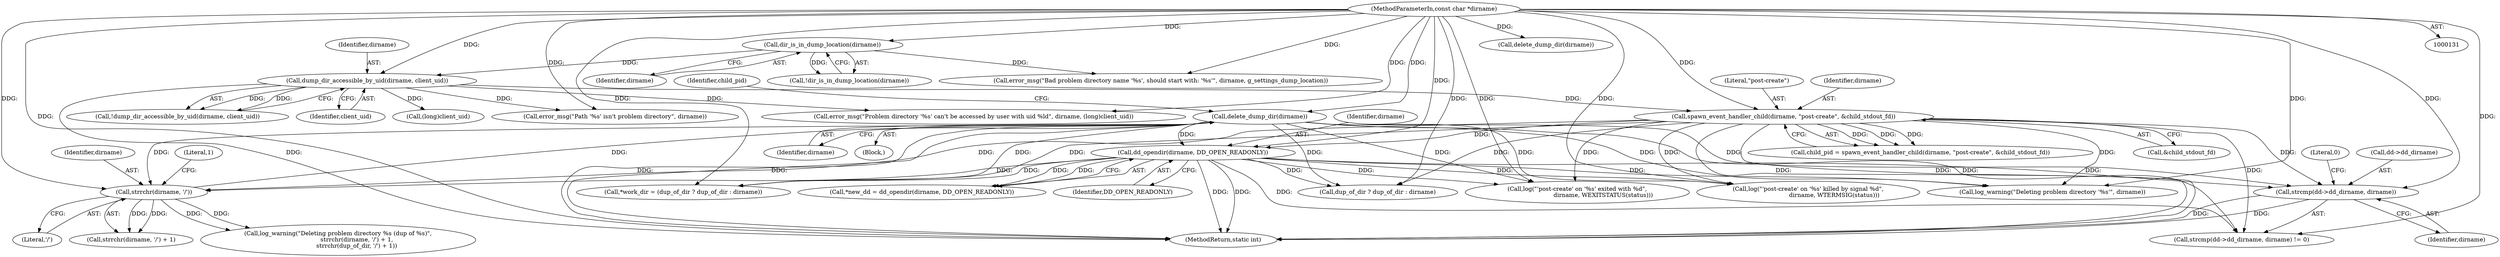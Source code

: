 digraph "0_abrt_8939398b82006ba1fec4ed491339fc075f43fc7c_0@API" {
"1000374" [label="(Call,strcmp(dd->dd_dirname, dirname))"];
"1000132" [label="(MethodParameterIn,const char *dirname)"];
"1000456" [label="(Call,delete_dump_dir(dirname))"];
"1000447" [label="(Call,strrchr(dirname, '/'))"];
"1000384" [label="(Call,dd_opendir(dirname, DD_OPEN_READONLY))"];
"1000173" [label="(Call,spawn_event_handler_child(dirname, \"post-create\", &child_stdout_fd))"];
"1000147" [label="(Call,dump_dir_accessible_by_uid(dirname, client_uid))"];
"1000136" [label="(Call,dir_is_in_dump_location(dirname))"];
"1000457" [label="(Identifier,dirname)"];
"1000379" [label="(Literal,0)"];
"1000135" [label="(Call,!dir_is_in_dump_location(dirname))"];
"1000447" [label="(Call,strrchr(dirname, '/'))"];
"1000148" [label="(Identifier,dirname)"];
"1000448" [label="(Identifier,dirname)"];
"1000443" [label="(Block,)"];
"1000450" [label="(Literal,1)"];
"1000175" [label="(Literal,\"post-create\")"];
"1000176" [label="(Call,&child_stdout_fd)"];
"1000149" [label="(Identifier,client_uid)"];
"1000446" [label="(Call,strrchr(dirname, '/') + 1)"];
"1000373" [label="(Call,strcmp(dd->dd_dirname, dirname) != 0)"];
"1000320" [label="(Call,*work_dir = (dup_of_dir ? dup_of_dir : dirname))"];
"1000322" [label="(Call,dup_of_dir ? dup_of_dir : dirname)"];
"1000139" [label="(Call,error_msg(\"Bad problem directory name '%s', should start with: '%s'\", dirname, g_settings_dump_location))"];
"1000174" [label="(Identifier,dirname)"];
"1000171" [label="(Call,child_pid = spawn_event_handler_child(dirname, \"post-create\", &child_stdout_fd))"];
"1000444" [label="(Call,log_warning(\"Deleting problem directory %s (dup of %s)\",\n                    strrchr(dirname, '/') + 1,\n                    strrchr(dup_of_dir, '/') + 1))"];
"1000378" [label="(Identifier,dirname)"];
"1000313" [label="(Call,log(\"'post-create' on '%s' exited with %d\",\n                            dirname, WEXITSTATUS(status)))"];
"1000161" [label="(Call,error_msg(\"Problem directory '%s' can't be accessed by user with uid %ld\", dirname, (long)client_uid))"];
"1000374" [label="(Call,strcmp(dd->dd_dirname, dirname))"];
"1000449" [label="(Literal,'/')"];
"1000164" [label="(Call,(long)client_uid)"];
"1000173" [label="(Call,spawn_event_handler_child(dirname, \"post-create\", &child_stdout_fd))"];
"1000382" [label="(Call,*new_dd = dd_opendir(dirname, DD_OPEN_READONLY))"];
"1000137" [label="(Identifier,dirname)"];
"1000132" [label="(MethodParameterIn,const char *dirname)"];
"1000386" [label="(Identifier,DD_OPEN_READONLY)"];
"1000487" [label="(Call,delete_dump_dir(dirname))"];
"1000384" [label="(Call,dd_opendir(dirname, DD_OPEN_READONLY))"];
"1000498" [label="(MethodReturn,static int)"];
"1000460" [label="(Identifier,child_pid)"];
"1000146" [label="(Call,!dump_dir_accessible_by_uid(dirname, client_uid))"];
"1000385" [label="(Identifier,dirname)"];
"1000456" [label="(Call,delete_dump_dir(dirname))"];
"1000156" [label="(Call,error_msg(\"Path '%s' isn't problem directory\", dirname))"];
"1000303" [label="(Call,log(\"'post-create' on '%s' killed by signal %d\",\n                            dirname, WTERMSIG(status)))"];
"1000375" [label="(Call,dd->dd_dirname)"];
"1000136" [label="(Call,dir_is_in_dump_location(dirname))"];
"1000147" [label="(Call,dump_dir_accessible_by_uid(dirname, client_uid))"];
"1000484" [label="(Call,log_warning(\"Deleting problem directory '%s'\", dirname))"];
"1000374" -> "1000373"  [label="AST: "];
"1000374" -> "1000378"  [label="CFG: "];
"1000375" -> "1000374"  [label="AST: "];
"1000378" -> "1000374"  [label="AST: "];
"1000379" -> "1000374"  [label="CFG: "];
"1000374" -> "1000498"  [label="DDG: "];
"1000374" -> "1000498"  [label="DDG: "];
"1000132" -> "1000374"  [label="DDG: "];
"1000456" -> "1000374"  [label="DDG: "];
"1000173" -> "1000374"  [label="DDG: "];
"1000384" -> "1000374"  [label="DDG: "];
"1000132" -> "1000131"  [label="AST: "];
"1000132" -> "1000498"  [label="DDG: "];
"1000132" -> "1000136"  [label="DDG: "];
"1000132" -> "1000139"  [label="DDG: "];
"1000132" -> "1000147"  [label="DDG: "];
"1000132" -> "1000156"  [label="DDG: "];
"1000132" -> "1000161"  [label="DDG: "];
"1000132" -> "1000173"  [label="DDG: "];
"1000132" -> "1000303"  [label="DDG: "];
"1000132" -> "1000313"  [label="DDG: "];
"1000132" -> "1000320"  [label="DDG: "];
"1000132" -> "1000322"  [label="DDG: "];
"1000132" -> "1000373"  [label="DDG: "];
"1000132" -> "1000384"  [label="DDG: "];
"1000132" -> "1000447"  [label="DDG: "];
"1000132" -> "1000456"  [label="DDG: "];
"1000132" -> "1000484"  [label="DDG: "];
"1000132" -> "1000487"  [label="DDG: "];
"1000456" -> "1000443"  [label="AST: "];
"1000456" -> "1000457"  [label="CFG: "];
"1000457" -> "1000456"  [label="AST: "];
"1000460" -> "1000456"  [label="CFG: "];
"1000456" -> "1000498"  [label="DDG: "];
"1000456" -> "1000498"  [label="DDG: "];
"1000456" -> "1000303"  [label="DDG: "];
"1000456" -> "1000313"  [label="DDG: "];
"1000456" -> "1000320"  [label="DDG: "];
"1000456" -> "1000322"  [label="DDG: "];
"1000456" -> "1000373"  [label="DDG: "];
"1000456" -> "1000384"  [label="DDG: "];
"1000456" -> "1000447"  [label="DDG: "];
"1000447" -> "1000456"  [label="DDG: "];
"1000456" -> "1000484"  [label="DDG: "];
"1000447" -> "1000446"  [label="AST: "];
"1000447" -> "1000449"  [label="CFG: "];
"1000448" -> "1000447"  [label="AST: "];
"1000449" -> "1000447"  [label="AST: "];
"1000450" -> "1000447"  [label="CFG: "];
"1000447" -> "1000444"  [label="DDG: "];
"1000447" -> "1000444"  [label="DDG: "];
"1000447" -> "1000446"  [label="DDG: "];
"1000447" -> "1000446"  [label="DDG: "];
"1000384" -> "1000447"  [label="DDG: "];
"1000173" -> "1000447"  [label="DDG: "];
"1000384" -> "1000382"  [label="AST: "];
"1000384" -> "1000386"  [label="CFG: "];
"1000385" -> "1000384"  [label="AST: "];
"1000386" -> "1000384"  [label="AST: "];
"1000382" -> "1000384"  [label="CFG: "];
"1000384" -> "1000498"  [label="DDG: "];
"1000384" -> "1000498"  [label="DDG: "];
"1000384" -> "1000303"  [label="DDG: "];
"1000384" -> "1000313"  [label="DDG: "];
"1000384" -> "1000320"  [label="DDG: "];
"1000384" -> "1000322"  [label="DDG: "];
"1000384" -> "1000373"  [label="DDG: "];
"1000384" -> "1000382"  [label="DDG: "];
"1000384" -> "1000382"  [label="DDG: "];
"1000173" -> "1000384"  [label="DDG: "];
"1000384" -> "1000484"  [label="DDG: "];
"1000173" -> "1000171"  [label="AST: "];
"1000173" -> "1000176"  [label="CFG: "];
"1000174" -> "1000173"  [label="AST: "];
"1000175" -> "1000173"  [label="AST: "];
"1000176" -> "1000173"  [label="AST: "];
"1000171" -> "1000173"  [label="CFG: "];
"1000173" -> "1000498"  [label="DDG: "];
"1000173" -> "1000498"  [label="DDG: "];
"1000173" -> "1000171"  [label="DDG: "];
"1000173" -> "1000171"  [label="DDG: "];
"1000173" -> "1000171"  [label="DDG: "];
"1000147" -> "1000173"  [label="DDG: "];
"1000173" -> "1000303"  [label="DDG: "];
"1000173" -> "1000313"  [label="DDG: "];
"1000173" -> "1000320"  [label="DDG: "];
"1000173" -> "1000322"  [label="DDG: "];
"1000173" -> "1000373"  [label="DDG: "];
"1000173" -> "1000484"  [label="DDG: "];
"1000147" -> "1000146"  [label="AST: "];
"1000147" -> "1000149"  [label="CFG: "];
"1000148" -> "1000147"  [label="AST: "];
"1000149" -> "1000147"  [label="AST: "];
"1000146" -> "1000147"  [label="CFG: "];
"1000147" -> "1000498"  [label="DDG: "];
"1000147" -> "1000146"  [label="DDG: "];
"1000147" -> "1000146"  [label="DDG: "];
"1000136" -> "1000147"  [label="DDG: "];
"1000147" -> "1000156"  [label="DDG: "];
"1000147" -> "1000161"  [label="DDG: "];
"1000147" -> "1000164"  [label="DDG: "];
"1000136" -> "1000135"  [label="AST: "];
"1000136" -> "1000137"  [label="CFG: "];
"1000137" -> "1000136"  [label="AST: "];
"1000135" -> "1000136"  [label="CFG: "];
"1000136" -> "1000135"  [label="DDG: "];
"1000136" -> "1000139"  [label="DDG: "];
}
